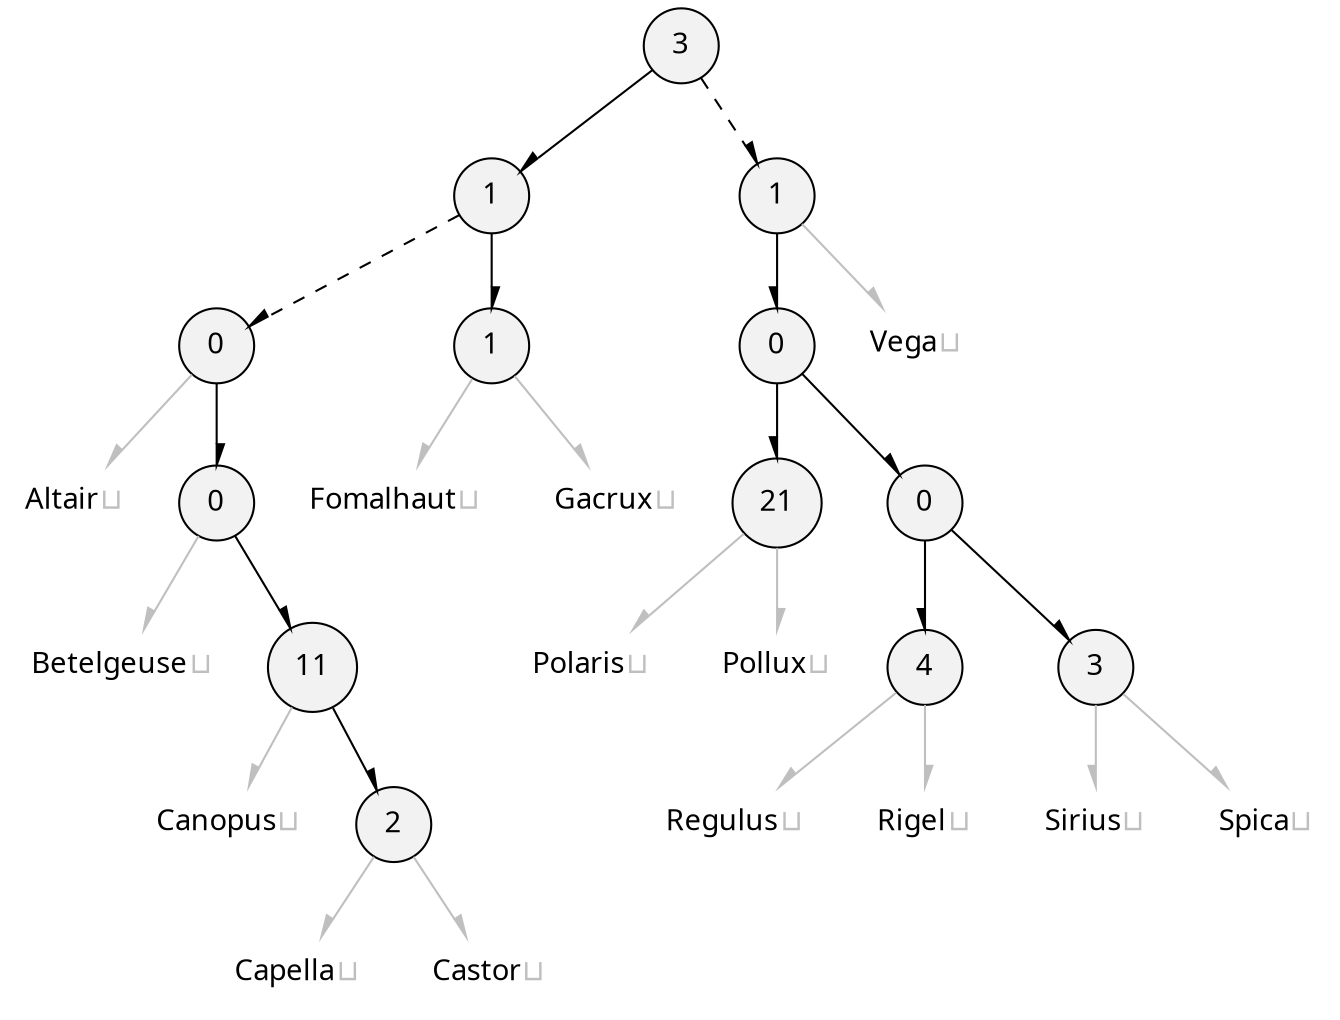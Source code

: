 digraph {
	graph [truecolor=true, bgcolor=transparent, fontname=modern];
	node [shape=none, fontname=modern];
	// tree 0x100a04120
	// branches
	tree0x100a04120branch0 [label="3", shape=circle, style=filled, fillcolor=Grey95];
	tree0x100a04120branch0 -> tree0x100a04120branch1 [arrowhead=rnormal];
	tree0x100a04120branch0 -> tree0x100b040d0branch0 [style=dashed, arrowhead=lnormal];
	tree0x100a04120branch1 [label="1", shape=circle, style=filled, fillcolor=Grey95];
	tree0x100a04120branch1 -> tree0x100b04160branch0 [style=dashed, arrowhead=rnormal];
	tree0x100a04120branch1 -> tree0x100a04120branch2 [arrowhead=lnormal];
	tree0x100a04120branch2 [label="1", shape=circle, style=filled, fillcolor=Grey95];
	tree0x100a04120branch2 -> tree0x100a04120leaf1 [color=Gray75, arrowhead=rnormal];
	tree0x100a04120branch2 -> tree0x100a04120leaf2 [color=Gray75, arrowhead=lnormal];
	// leaves
	tree0x100a04120leaf1 [label = <Fomalhaut<font color="Gray75">⊔</font>>];
	tree0x100a04120leaf2 [label = <Gacrux<font color="Gray75">⊔</font>>];
	// tree 0x100b04160
	// branches
	tree0x100b04160branch0 [label="0", shape=circle, style=filled, fillcolor=Grey95];
	tree0x100b04160branch0 -> tree0x100b04160leaf0 [color=Gray75, arrowhead=rnormal];
	tree0x100b04160branch0 -> tree0x100b04160branch1 [arrowhead=lnormal];
	tree0x100b04160branch1 [label="0", shape=circle, style=filled, fillcolor=Grey95];
	tree0x100b04160branch1 -> tree0x100b04160leaf1 [color=Gray75, arrowhead=rnormal];
	tree0x100b04160branch1 -> tree0x100b04160branch2 [arrowhead=lnormal];
	tree0x100b04160branch2 [label="11", shape=circle, style=filled, fillcolor=Grey95];
	tree0x100b04160branch2 -> tree0x100b04160leaf2 [color=Gray75, arrowhead=rnormal];
	tree0x100b04160branch2 -> tree0x100b04160branch3 [arrowhead=lnormal];
	tree0x100b04160branch3 [label="2", shape=circle, style=filled, fillcolor=Grey95];
	tree0x100b04160branch3 -> tree0x100b04160leaf3 [color=Gray75, arrowhead=rnormal];
	tree0x100b04160branch3 -> tree0x100b04160leaf4 [color=Gray75, arrowhead=lnormal];
	// leaves
	tree0x100b04160leaf0 [label = <Altair<font color="Gray75">⊔</font>>];
	tree0x100b04160leaf1 [label = <Betelgeuse<font color="Gray75">⊔</font>>];
	tree0x100b04160leaf2 [label = <Canopus<font color="Gray75">⊔</font>>];
	tree0x100b04160leaf3 [label = <Capella<font color="Gray75">⊔</font>>];
	tree0x100b04160leaf4 [label = <Castor<font color="Gray75">⊔</font>>];
	// tree 0x100b040d0
	// branches
	tree0x100b040d0branch0 [label="1", shape=circle, style=filled, fillcolor=Grey95];
	tree0x100b040d0branch0 -> tree0x100b040d0branch1 [arrowhead=rnormal];
	tree0x100b040d0branch0 -> tree0x100b040d0leaf6 [color=Gray75, arrowhead=lnormal];
	tree0x100b040d0branch1 [label="0", shape=circle, style=filled, fillcolor=Grey95];
	tree0x100b040d0branch1 -> tree0x100b040d0branch2 [arrowhead=rnormal];
	tree0x100b040d0branch1 -> tree0x100b040d0branch3 [arrowhead=lnormal];
	tree0x100b040d0branch2 [label="21", shape=circle, style=filled, fillcolor=Grey95];
	tree0x100b040d0branch2 -> tree0x100b040d0leaf0 [color=Gray75, arrowhead=rnormal];
	tree0x100b040d0branch2 -> tree0x100b040d0leaf1 [color=Gray75, arrowhead=lnormal];
	tree0x100b040d0branch3 [label="0", shape=circle, style=filled, fillcolor=Grey95];
	tree0x100b040d0branch3 -> tree0x100b040d0branch4 [arrowhead=rnormal];
	tree0x100b040d0branch3 -> tree0x100b040d0branch5 [arrowhead=lnormal];
	tree0x100b040d0branch4 [label="4", shape=circle, style=filled, fillcolor=Grey95];
	tree0x100b040d0branch4 -> tree0x100b040d0leaf2 [color=Gray75, arrowhead=rnormal];
	tree0x100b040d0branch4 -> tree0x100b040d0leaf3 [color=Gray75, arrowhead=lnormal];
	tree0x100b040d0branch5 [label="3", shape=circle, style=filled, fillcolor=Grey95];
	tree0x100b040d0branch5 -> tree0x100b040d0leaf4 [color=Gray75, arrowhead=rnormal];
	tree0x100b040d0branch5 -> tree0x100b040d0leaf5 [color=Gray75, arrowhead=lnormal];
	// leaves
	tree0x100b040d0leaf0 [label = <Polaris<font color="Gray75">⊔</font>>];
	tree0x100b040d0leaf1 [label = <Pollux<font color="Gray75">⊔</font>>];
	tree0x100b040d0leaf2 [label = <Regulus<font color="Gray75">⊔</font>>];
	tree0x100b040d0leaf3 [label = <Rigel<font color="Gray75">⊔</font>>];
	tree0x100b040d0leaf4 [label = <Sirius<font color="Gray75">⊔</font>>];
	tree0x100b040d0leaf5 [label = <Spica<font color="Gray75">⊔</font>>];
	tree0x100b040d0leaf6 [label = <Vega<font color="Gray75">⊔</font>>];
}
